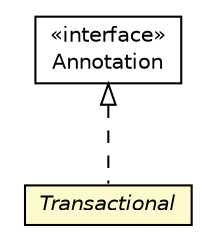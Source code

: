 #!/usr/local/bin/dot
#
# Class diagram 
# Generated by UMLGraph version R5_6_6-8-g8d7759 (http://www.umlgraph.org/)
#

digraph G {
	edge [fontname="Helvetica",fontsize=10,labelfontname="Helvetica",labelfontsize=10];
	node [fontname="Helvetica",fontsize=10,shape=plaintext];
	nodesep=0.25;
	ranksep=0.5;
	// org.dayatang.annotations.Transactional
	c93486 [label=<<table title="org.dayatang.annotations.Transactional" border="0" cellborder="1" cellspacing="0" cellpadding="2" port="p" bgcolor="lemonChiffon" href="./Transactional.html">
		<tr><td><table border="0" cellspacing="0" cellpadding="1">
<tr><td align="center" balign="center"><font face="Helvetica-Oblique"> Transactional </font></td></tr>
		</table></td></tr>
		</table>>, URL="./Transactional.html", fontname="Helvetica", fontcolor="black", fontsize=10.0];
	//org.dayatang.annotations.Transactional implements java.lang.annotation.Annotation
	c93750:p -> c93486:p [dir=back,arrowtail=empty,style=dashed];
	// java.lang.annotation.Annotation
	c93750 [label=<<table title="java.lang.annotation.Annotation" border="0" cellborder="1" cellspacing="0" cellpadding="2" port="p" href="http://download.oracle.com/javase/7/docs/api/java/lang/annotation/Annotation.html">
		<tr><td><table border="0" cellspacing="0" cellpadding="1">
<tr><td align="center" balign="center"> &#171;interface&#187; </td></tr>
<tr><td align="center" balign="center"> Annotation </td></tr>
		</table></td></tr>
		</table>>, URL="http://download.oracle.com/javase/7/docs/api/java/lang/annotation/Annotation.html", fontname="Helvetica", fontcolor="black", fontsize=10.0];
}

